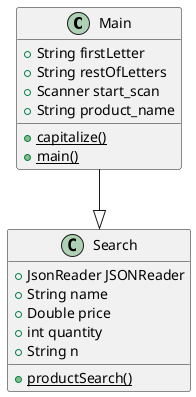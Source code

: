@startuml
'https://plantuml.com/class-diagram

class Main
class Search

Main --|> Search

class Search {
    +JsonReader JSONReader
    +String name
    +Double price
    +int quantity
    +String n
    {static} +productSearch()
}

class Main {
    +String firstLetter
    +String restOfLetters
    +Scanner start_scan
    +String product_name
    {static} +capitalize()
    {static} +main()
}

@enduml